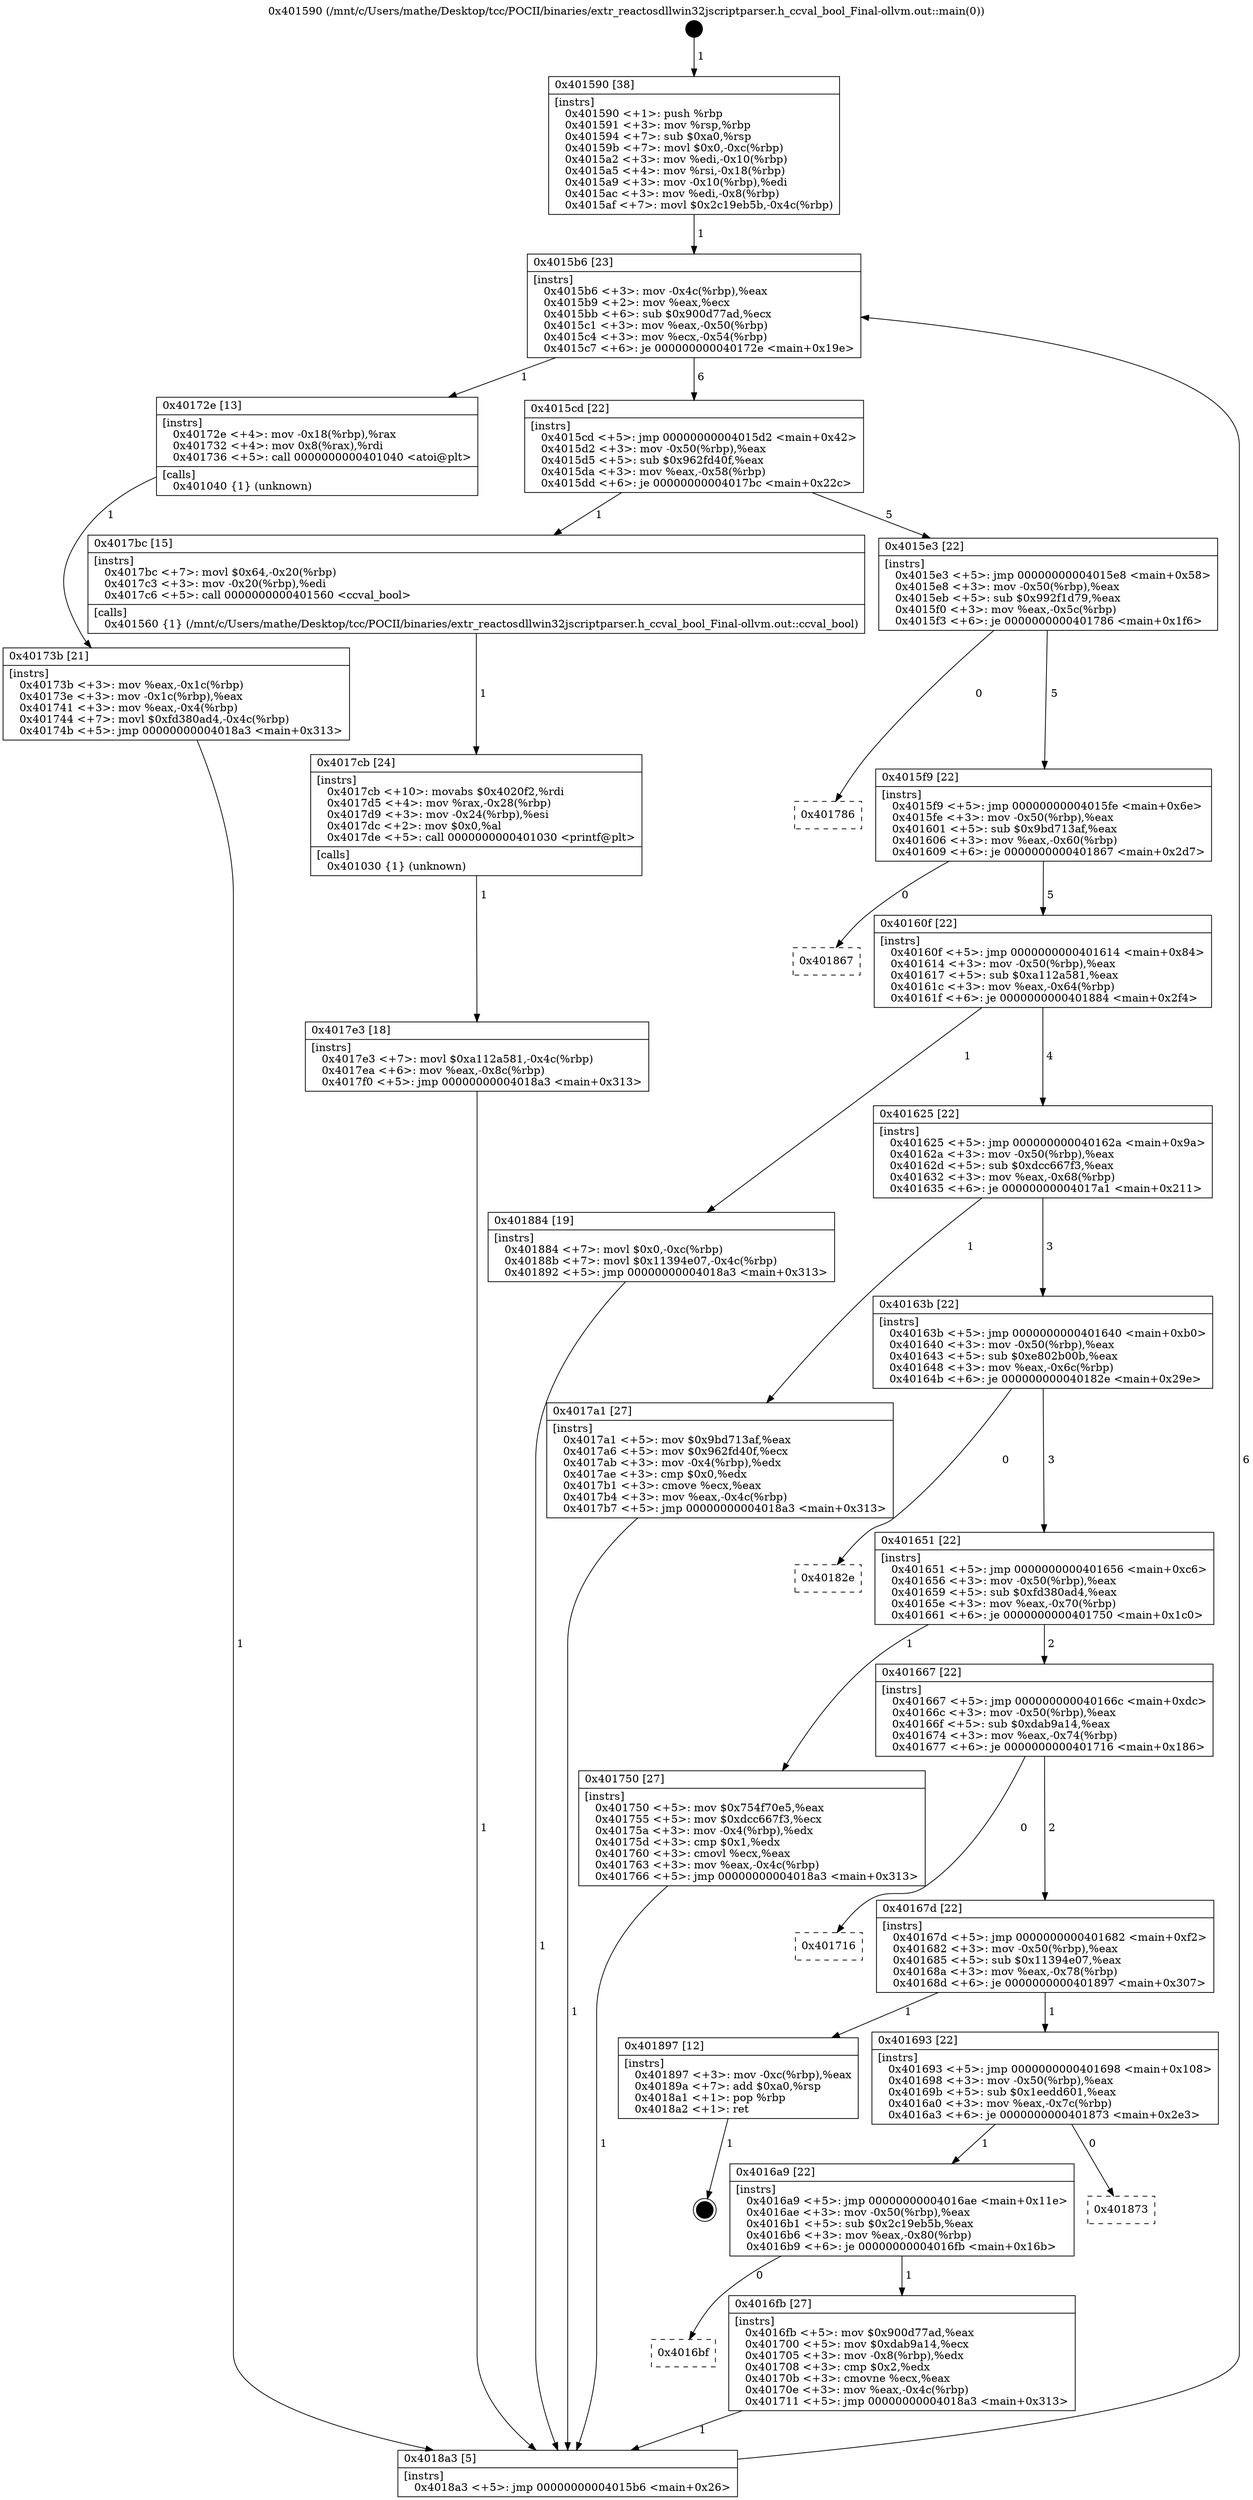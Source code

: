 digraph "0x401590" {
  label = "0x401590 (/mnt/c/Users/mathe/Desktop/tcc/POCII/binaries/extr_reactosdllwin32jscriptparser.h_ccval_bool_Final-ollvm.out::main(0))"
  labelloc = "t"
  node[shape=record]

  Entry [label="",width=0.3,height=0.3,shape=circle,fillcolor=black,style=filled]
  "0x4015b6" [label="{
     0x4015b6 [23]\l
     | [instrs]\l
     &nbsp;&nbsp;0x4015b6 \<+3\>: mov -0x4c(%rbp),%eax\l
     &nbsp;&nbsp;0x4015b9 \<+2\>: mov %eax,%ecx\l
     &nbsp;&nbsp;0x4015bb \<+6\>: sub $0x900d77ad,%ecx\l
     &nbsp;&nbsp;0x4015c1 \<+3\>: mov %eax,-0x50(%rbp)\l
     &nbsp;&nbsp;0x4015c4 \<+3\>: mov %ecx,-0x54(%rbp)\l
     &nbsp;&nbsp;0x4015c7 \<+6\>: je 000000000040172e \<main+0x19e\>\l
  }"]
  "0x40172e" [label="{
     0x40172e [13]\l
     | [instrs]\l
     &nbsp;&nbsp;0x40172e \<+4\>: mov -0x18(%rbp),%rax\l
     &nbsp;&nbsp;0x401732 \<+4\>: mov 0x8(%rax),%rdi\l
     &nbsp;&nbsp;0x401736 \<+5\>: call 0000000000401040 \<atoi@plt\>\l
     | [calls]\l
     &nbsp;&nbsp;0x401040 \{1\} (unknown)\l
  }"]
  "0x4015cd" [label="{
     0x4015cd [22]\l
     | [instrs]\l
     &nbsp;&nbsp;0x4015cd \<+5\>: jmp 00000000004015d2 \<main+0x42\>\l
     &nbsp;&nbsp;0x4015d2 \<+3\>: mov -0x50(%rbp),%eax\l
     &nbsp;&nbsp;0x4015d5 \<+5\>: sub $0x962fd40f,%eax\l
     &nbsp;&nbsp;0x4015da \<+3\>: mov %eax,-0x58(%rbp)\l
     &nbsp;&nbsp;0x4015dd \<+6\>: je 00000000004017bc \<main+0x22c\>\l
  }"]
  Exit [label="",width=0.3,height=0.3,shape=circle,fillcolor=black,style=filled,peripheries=2]
  "0x4017bc" [label="{
     0x4017bc [15]\l
     | [instrs]\l
     &nbsp;&nbsp;0x4017bc \<+7\>: movl $0x64,-0x20(%rbp)\l
     &nbsp;&nbsp;0x4017c3 \<+3\>: mov -0x20(%rbp),%edi\l
     &nbsp;&nbsp;0x4017c6 \<+5\>: call 0000000000401560 \<ccval_bool\>\l
     | [calls]\l
     &nbsp;&nbsp;0x401560 \{1\} (/mnt/c/Users/mathe/Desktop/tcc/POCII/binaries/extr_reactosdllwin32jscriptparser.h_ccval_bool_Final-ollvm.out::ccval_bool)\l
  }"]
  "0x4015e3" [label="{
     0x4015e3 [22]\l
     | [instrs]\l
     &nbsp;&nbsp;0x4015e3 \<+5\>: jmp 00000000004015e8 \<main+0x58\>\l
     &nbsp;&nbsp;0x4015e8 \<+3\>: mov -0x50(%rbp),%eax\l
     &nbsp;&nbsp;0x4015eb \<+5\>: sub $0x992f1d79,%eax\l
     &nbsp;&nbsp;0x4015f0 \<+3\>: mov %eax,-0x5c(%rbp)\l
     &nbsp;&nbsp;0x4015f3 \<+6\>: je 0000000000401786 \<main+0x1f6\>\l
  }"]
  "0x4017e3" [label="{
     0x4017e3 [18]\l
     | [instrs]\l
     &nbsp;&nbsp;0x4017e3 \<+7\>: movl $0xa112a581,-0x4c(%rbp)\l
     &nbsp;&nbsp;0x4017ea \<+6\>: mov %eax,-0x8c(%rbp)\l
     &nbsp;&nbsp;0x4017f0 \<+5\>: jmp 00000000004018a3 \<main+0x313\>\l
  }"]
  "0x401786" [label="{
     0x401786\l
  }", style=dashed]
  "0x4015f9" [label="{
     0x4015f9 [22]\l
     | [instrs]\l
     &nbsp;&nbsp;0x4015f9 \<+5\>: jmp 00000000004015fe \<main+0x6e\>\l
     &nbsp;&nbsp;0x4015fe \<+3\>: mov -0x50(%rbp),%eax\l
     &nbsp;&nbsp;0x401601 \<+5\>: sub $0x9bd713af,%eax\l
     &nbsp;&nbsp;0x401606 \<+3\>: mov %eax,-0x60(%rbp)\l
     &nbsp;&nbsp;0x401609 \<+6\>: je 0000000000401867 \<main+0x2d7\>\l
  }"]
  "0x4017cb" [label="{
     0x4017cb [24]\l
     | [instrs]\l
     &nbsp;&nbsp;0x4017cb \<+10\>: movabs $0x4020f2,%rdi\l
     &nbsp;&nbsp;0x4017d5 \<+4\>: mov %rax,-0x28(%rbp)\l
     &nbsp;&nbsp;0x4017d9 \<+3\>: mov -0x24(%rbp),%esi\l
     &nbsp;&nbsp;0x4017dc \<+2\>: mov $0x0,%al\l
     &nbsp;&nbsp;0x4017de \<+5\>: call 0000000000401030 \<printf@plt\>\l
     | [calls]\l
     &nbsp;&nbsp;0x401030 \{1\} (unknown)\l
  }"]
  "0x401867" [label="{
     0x401867\l
  }", style=dashed]
  "0x40160f" [label="{
     0x40160f [22]\l
     | [instrs]\l
     &nbsp;&nbsp;0x40160f \<+5\>: jmp 0000000000401614 \<main+0x84\>\l
     &nbsp;&nbsp;0x401614 \<+3\>: mov -0x50(%rbp),%eax\l
     &nbsp;&nbsp;0x401617 \<+5\>: sub $0xa112a581,%eax\l
     &nbsp;&nbsp;0x40161c \<+3\>: mov %eax,-0x64(%rbp)\l
     &nbsp;&nbsp;0x40161f \<+6\>: je 0000000000401884 \<main+0x2f4\>\l
  }"]
  "0x40173b" [label="{
     0x40173b [21]\l
     | [instrs]\l
     &nbsp;&nbsp;0x40173b \<+3\>: mov %eax,-0x1c(%rbp)\l
     &nbsp;&nbsp;0x40173e \<+3\>: mov -0x1c(%rbp),%eax\l
     &nbsp;&nbsp;0x401741 \<+3\>: mov %eax,-0x4(%rbp)\l
     &nbsp;&nbsp;0x401744 \<+7\>: movl $0xfd380ad4,-0x4c(%rbp)\l
     &nbsp;&nbsp;0x40174b \<+5\>: jmp 00000000004018a3 \<main+0x313\>\l
  }"]
  "0x401884" [label="{
     0x401884 [19]\l
     | [instrs]\l
     &nbsp;&nbsp;0x401884 \<+7\>: movl $0x0,-0xc(%rbp)\l
     &nbsp;&nbsp;0x40188b \<+7\>: movl $0x11394e07,-0x4c(%rbp)\l
     &nbsp;&nbsp;0x401892 \<+5\>: jmp 00000000004018a3 \<main+0x313\>\l
  }"]
  "0x401625" [label="{
     0x401625 [22]\l
     | [instrs]\l
     &nbsp;&nbsp;0x401625 \<+5\>: jmp 000000000040162a \<main+0x9a\>\l
     &nbsp;&nbsp;0x40162a \<+3\>: mov -0x50(%rbp),%eax\l
     &nbsp;&nbsp;0x40162d \<+5\>: sub $0xdcc667f3,%eax\l
     &nbsp;&nbsp;0x401632 \<+3\>: mov %eax,-0x68(%rbp)\l
     &nbsp;&nbsp;0x401635 \<+6\>: je 00000000004017a1 \<main+0x211\>\l
  }"]
  "0x401590" [label="{
     0x401590 [38]\l
     | [instrs]\l
     &nbsp;&nbsp;0x401590 \<+1\>: push %rbp\l
     &nbsp;&nbsp;0x401591 \<+3\>: mov %rsp,%rbp\l
     &nbsp;&nbsp;0x401594 \<+7\>: sub $0xa0,%rsp\l
     &nbsp;&nbsp;0x40159b \<+7\>: movl $0x0,-0xc(%rbp)\l
     &nbsp;&nbsp;0x4015a2 \<+3\>: mov %edi,-0x10(%rbp)\l
     &nbsp;&nbsp;0x4015a5 \<+4\>: mov %rsi,-0x18(%rbp)\l
     &nbsp;&nbsp;0x4015a9 \<+3\>: mov -0x10(%rbp),%edi\l
     &nbsp;&nbsp;0x4015ac \<+3\>: mov %edi,-0x8(%rbp)\l
     &nbsp;&nbsp;0x4015af \<+7\>: movl $0x2c19eb5b,-0x4c(%rbp)\l
  }"]
  "0x4017a1" [label="{
     0x4017a1 [27]\l
     | [instrs]\l
     &nbsp;&nbsp;0x4017a1 \<+5\>: mov $0x9bd713af,%eax\l
     &nbsp;&nbsp;0x4017a6 \<+5\>: mov $0x962fd40f,%ecx\l
     &nbsp;&nbsp;0x4017ab \<+3\>: mov -0x4(%rbp),%edx\l
     &nbsp;&nbsp;0x4017ae \<+3\>: cmp $0x0,%edx\l
     &nbsp;&nbsp;0x4017b1 \<+3\>: cmove %ecx,%eax\l
     &nbsp;&nbsp;0x4017b4 \<+3\>: mov %eax,-0x4c(%rbp)\l
     &nbsp;&nbsp;0x4017b7 \<+5\>: jmp 00000000004018a3 \<main+0x313\>\l
  }"]
  "0x40163b" [label="{
     0x40163b [22]\l
     | [instrs]\l
     &nbsp;&nbsp;0x40163b \<+5\>: jmp 0000000000401640 \<main+0xb0\>\l
     &nbsp;&nbsp;0x401640 \<+3\>: mov -0x50(%rbp),%eax\l
     &nbsp;&nbsp;0x401643 \<+5\>: sub $0xe802b00b,%eax\l
     &nbsp;&nbsp;0x401648 \<+3\>: mov %eax,-0x6c(%rbp)\l
     &nbsp;&nbsp;0x40164b \<+6\>: je 000000000040182e \<main+0x29e\>\l
  }"]
  "0x4018a3" [label="{
     0x4018a3 [5]\l
     | [instrs]\l
     &nbsp;&nbsp;0x4018a3 \<+5\>: jmp 00000000004015b6 \<main+0x26\>\l
  }"]
  "0x40182e" [label="{
     0x40182e\l
  }", style=dashed]
  "0x401651" [label="{
     0x401651 [22]\l
     | [instrs]\l
     &nbsp;&nbsp;0x401651 \<+5\>: jmp 0000000000401656 \<main+0xc6\>\l
     &nbsp;&nbsp;0x401656 \<+3\>: mov -0x50(%rbp),%eax\l
     &nbsp;&nbsp;0x401659 \<+5\>: sub $0xfd380ad4,%eax\l
     &nbsp;&nbsp;0x40165e \<+3\>: mov %eax,-0x70(%rbp)\l
     &nbsp;&nbsp;0x401661 \<+6\>: je 0000000000401750 \<main+0x1c0\>\l
  }"]
  "0x4016bf" [label="{
     0x4016bf\l
  }", style=dashed]
  "0x401750" [label="{
     0x401750 [27]\l
     | [instrs]\l
     &nbsp;&nbsp;0x401750 \<+5\>: mov $0x754f70e5,%eax\l
     &nbsp;&nbsp;0x401755 \<+5\>: mov $0xdcc667f3,%ecx\l
     &nbsp;&nbsp;0x40175a \<+3\>: mov -0x4(%rbp),%edx\l
     &nbsp;&nbsp;0x40175d \<+3\>: cmp $0x1,%edx\l
     &nbsp;&nbsp;0x401760 \<+3\>: cmovl %ecx,%eax\l
     &nbsp;&nbsp;0x401763 \<+3\>: mov %eax,-0x4c(%rbp)\l
     &nbsp;&nbsp;0x401766 \<+5\>: jmp 00000000004018a3 \<main+0x313\>\l
  }"]
  "0x401667" [label="{
     0x401667 [22]\l
     | [instrs]\l
     &nbsp;&nbsp;0x401667 \<+5\>: jmp 000000000040166c \<main+0xdc\>\l
     &nbsp;&nbsp;0x40166c \<+3\>: mov -0x50(%rbp),%eax\l
     &nbsp;&nbsp;0x40166f \<+5\>: sub $0xdab9a14,%eax\l
     &nbsp;&nbsp;0x401674 \<+3\>: mov %eax,-0x74(%rbp)\l
     &nbsp;&nbsp;0x401677 \<+6\>: je 0000000000401716 \<main+0x186\>\l
  }"]
  "0x4016fb" [label="{
     0x4016fb [27]\l
     | [instrs]\l
     &nbsp;&nbsp;0x4016fb \<+5\>: mov $0x900d77ad,%eax\l
     &nbsp;&nbsp;0x401700 \<+5\>: mov $0xdab9a14,%ecx\l
     &nbsp;&nbsp;0x401705 \<+3\>: mov -0x8(%rbp),%edx\l
     &nbsp;&nbsp;0x401708 \<+3\>: cmp $0x2,%edx\l
     &nbsp;&nbsp;0x40170b \<+3\>: cmovne %ecx,%eax\l
     &nbsp;&nbsp;0x40170e \<+3\>: mov %eax,-0x4c(%rbp)\l
     &nbsp;&nbsp;0x401711 \<+5\>: jmp 00000000004018a3 \<main+0x313\>\l
  }"]
  "0x401716" [label="{
     0x401716\l
  }", style=dashed]
  "0x40167d" [label="{
     0x40167d [22]\l
     | [instrs]\l
     &nbsp;&nbsp;0x40167d \<+5\>: jmp 0000000000401682 \<main+0xf2\>\l
     &nbsp;&nbsp;0x401682 \<+3\>: mov -0x50(%rbp),%eax\l
     &nbsp;&nbsp;0x401685 \<+5\>: sub $0x11394e07,%eax\l
     &nbsp;&nbsp;0x40168a \<+3\>: mov %eax,-0x78(%rbp)\l
     &nbsp;&nbsp;0x40168d \<+6\>: je 0000000000401897 \<main+0x307\>\l
  }"]
  "0x4016a9" [label="{
     0x4016a9 [22]\l
     | [instrs]\l
     &nbsp;&nbsp;0x4016a9 \<+5\>: jmp 00000000004016ae \<main+0x11e\>\l
     &nbsp;&nbsp;0x4016ae \<+3\>: mov -0x50(%rbp),%eax\l
     &nbsp;&nbsp;0x4016b1 \<+5\>: sub $0x2c19eb5b,%eax\l
     &nbsp;&nbsp;0x4016b6 \<+3\>: mov %eax,-0x80(%rbp)\l
     &nbsp;&nbsp;0x4016b9 \<+6\>: je 00000000004016fb \<main+0x16b\>\l
  }"]
  "0x401897" [label="{
     0x401897 [12]\l
     | [instrs]\l
     &nbsp;&nbsp;0x401897 \<+3\>: mov -0xc(%rbp),%eax\l
     &nbsp;&nbsp;0x40189a \<+7\>: add $0xa0,%rsp\l
     &nbsp;&nbsp;0x4018a1 \<+1\>: pop %rbp\l
     &nbsp;&nbsp;0x4018a2 \<+1\>: ret\l
  }"]
  "0x401693" [label="{
     0x401693 [22]\l
     | [instrs]\l
     &nbsp;&nbsp;0x401693 \<+5\>: jmp 0000000000401698 \<main+0x108\>\l
     &nbsp;&nbsp;0x401698 \<+3\>: mov -0x50(%rbp),%eax\l
     &nbsp;&nbsp;0x40169b \<+5\>: sub $0x1eedd601,%eax\l
     &nbsp;&nbsp;0x4016a0 \<+3\>: mov %eax,-0x7c(%rbp)\l
     &nbsp;&nbsp;0x4016a3 \<+6\>: je 0000000000401873 \<main+0x2e3\>\l
  }"]
  "0x401873" [label="{
     0x401873\l
  }", style=dashed]
  Entry -> "0x401590" [label=" 1"]
  "0x4015b6" -> "0x40172e" [label=" 1"]
  "0x4015b6" -> "0x4015cd" [label=" 6"]
  "0x401897" -> Exit [label=" 1"]
  "0x4015cd" -> "0x4017bc" [label=" 1"]
  "0x4015cd" -> "0x4015e3" [label=" 5"]
  "0x401884" -> "0x4018a3" [label=" 1"]
  "0x4015e3" -> "0x401786" [label=" 0"]
  "0x4015e3" -> "0x4015f9" [label=" 5"]
  "0x4017e3" -> "0x4018a3" [label=" 1"]
  "0x4015f9" -> "0x401867" [label=" 0"]
  "0x4015f9" -> "0x40160f" [label=" 5"]
  "0x4017cb" -> "0x4017e3" [label=" 1"]
  "0x40160f" -> "0x401884" [label=" 1"]
  "0x40160f" -> "0x401625" [label=" 4"]
  "0x4017bc" -> "0x4017cb" [label=" 1"]
  "0x401625" -> "0x4017a1" [label=" 1"]
  "0x401625" -> "0x40163b" [label=" 3"]
  "0x4017a1" -> "0x4018a3" [label=" 1"]
  "0x40163b" -> "0x40182e" [label=" 0"]
  "0x40163b" -> "0x401651" [label=" 3"]
  "0x401750" -> "0x4018a3" [label=" 1"]
  "0x401651" -> "0x401750" [label=" 1"]
  "0x401651" -> "0x401667" [label=" 2"]
  "0x40173b" -> "0x4018a3" [label=" 1"]
  "0x401667" -> "0x401716" [label=" 0"]
  "0x401667" -> "0x40167d" [label=" 2"]
  "0x40172e" -> "0x40173b" [label=" 1"]
  "0x40167d" -> "0x401897" [label=" 1"]
  "0x40167d" -> "0x401693" [label=" 1"]
  "0x401590" -> "0x4015b6" [label=" 1"]
  "0x401693" -> "0x401873" [label=" 0"]
  "0x401693" -> "0x4016a9" [label=" 1"]
  "0x4018a3" -> "0x4015b6" [label=" 6"]
  "0x4016a9" -> "0x4016fb" [label=" 1"]
  "0x4016a9" -> "0x4016bf" [label=" 0"]
  "0x4016fb" -> "0x4018a3" [label=" 1"]
}
